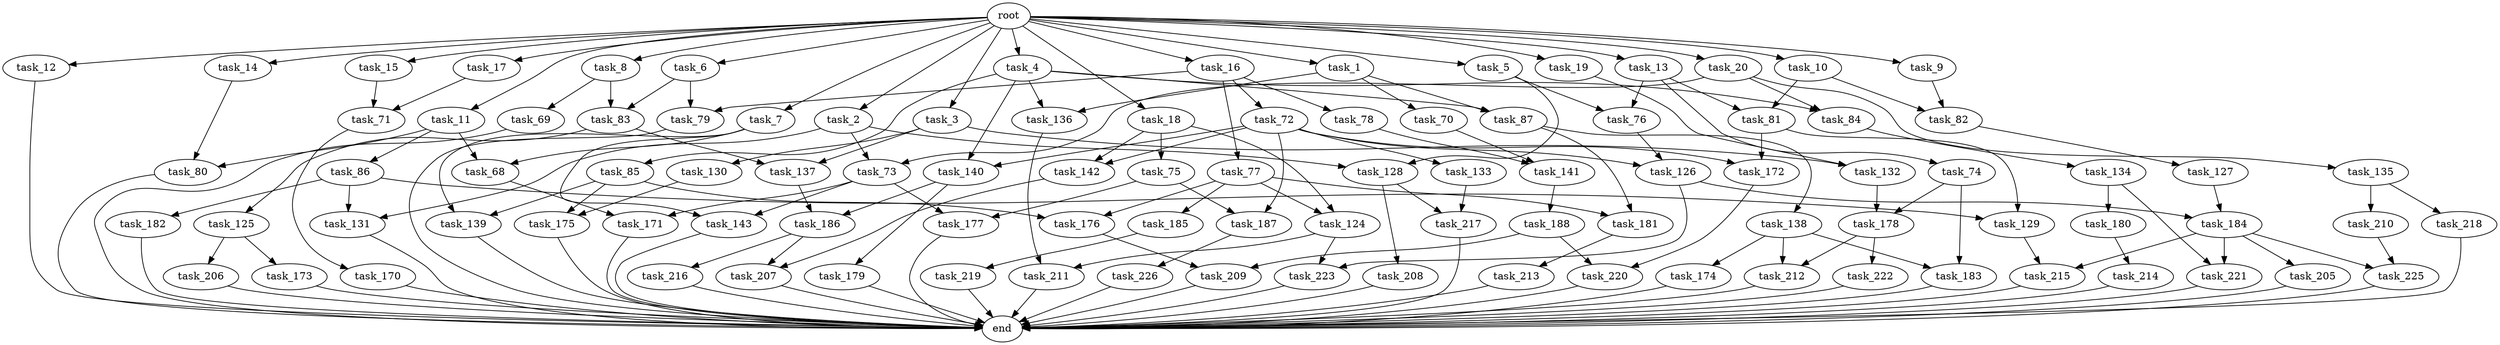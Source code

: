 digraph G {
  root [size="0.000000"];
  task_1 [size="1.024000"];
  task_2 [size="1.024000"];
  task_3 [size="1.024000"];
  task_4 [size="1.024000"];
  task_5 [size="1.024000"];
  task_6 [size="1.024000"];
  task_7 [size="1.024000"];
  task_8 [size="1.024000"];
  task_9 [size="1.024000"];
  task_10 [size="1.024000"];
  task_11 [size="1.024000"];
  task_12 [size="1.024000"];
  task_13 [size="1.024000"];
  task_14 [size="1.024000"];
  task_15 [size="1.024000"];
  task_16 [size="1.024000"];
  task_17 [size="1.024000"];
  task_18 [size="1.024000"];
  task_19 [size="1.024000"];
  task_20 [size="1.024000"];
  task_68 [size="1245540515.840000"];
  task_69 [size="309237645.312000"];
  task_70 [size="858993459.200000"];
  task_71 [size="386547056.640000"];
  task_72 [size="34359738.368000"];
  task_73 [size="1168231104.512000"];
  task_74 [size="137438953.472000"];
  task_75 [size="77309411.328000"];
  task_76 [size="687194767.360000"];
  task_77 [size="34359738.368000"];
  task_78 [size="34359738.368000"];
  task_79 [size="730144440.320000"];
  task_80 [size="1116691496.960000"];
  task_81 [size="996432412.672000"];
  task_82 [size="1408749273.088000"];
  task_83 [size="1005022347.264000"];
  task_84 [size="523986010.112000"];
  task_85 [size="214748364.800000"];
  task_86 [size="695784701.952000"];
  task_87 [size="1073741824.000000"];
  task_124 [size="111669149.696000"];
  task_125 [size="214748364.800000"];
  task_126 [size="1408749273.088000"];
  task_127 [size="137438953.472000"];
  task_128 [size="1408749273.088000"];
  task_129 [size="446676598.784000"];
  task_130 [size="34359738.368000"];
  task_131 [size="1168231104.512000"];
  task_132 [size="455266533.376000"];
  task_133 [size="858993459.200000"];
  task_134 [size="137438953.472000"];
  task_135 [size="309237645.312000"];
  task_136 [size="1073741824.000000"];
  task_137 [size="249108103.168000"];
  task_138 [size="309237645.312000"];
  task_139 [size="1408749273.088000"];
  task_140 [size="1073741824.000000"];
  task_141 [size="1245540515.840000"];
  task_142 [size="936302870.528000"];
  task_143 [size="1245540515.840000"];
  task_170 [size="549755813.888000"];
  task_171 [size="1005022347.264000"];
  task_172 [size="996432412.672000"];
  task_173 [size="34359738.368000"];
  task_174 [size="309237645.312000"];
  task_175 [size="1279900254.208000"];
  task_176 [size="893353197.568000"];
  task_177 [size="1005022347.264000"];
  task_178 [size="841813590.016000"];
  task_179 [size="214748364.800000"];
  task_180 [size="137438953.472000"];
  task_181 [size="343597383.680000"];
  task_182 [size="309237645.312000"];
  task_183 [size="730144440.320000"];
  task_184 [size="773094113.280000"];
  task_185 [size="34359738.368000"];
  task_186 [size="764504178.688000"];
  task_187 [size="1168231104.512000"];
  task_188 [size="309237645.312000"];
  task_205 [size="214748364.800000"];
  task_206 [size="34359738.368000"];
  task_207 [size="1554778161.152000"];
  task_208 [size="420906795.008000"];
  task_209 [size="1408749273.088000"];
  task_210 [size="858993459.200000"];
  task_211 [size="970662608.896000"];
  task_212 [size="1005022347.264000"];
  task_213 [size="309237645.312000"];
  task_214 [size="77309411.328000"];
  task_215 [size="910533066.752000"];
  task_216 [size="695784701.952000"];
  task_217 [size="498216206.336000"];
  task_218 [size="858993459.200000"];
  task_219 [size="34359738.368000"];
  task_220 [size="1717986918.400000"];
  task_221 [size="352187318.272000"];
  task_222 [size="695784701.952000"];
  task_223 [size="498216206.336000"];
  task_225 [size="352187318.272000"];
  task_226 [size="858993459.200000"];
  end [size="0.000000"];

  root -> task_1 [size="1.000000"];
  root -> task_2 [size="1.000000"];
  root -> task_3 [size="1.000000"];
  root -> task_4 [size="1.000000"];
  root -> task_5 [size="1.000000"];
  root -> task_6 [size="1.000000"];
  root -> task_7 [size="1.000000"];
  root -> task_8 [size="1.000000"];
  root -> task_9 [size="1.000000"];
  root -> task_10 [size="1.000000"];
  root -> task_11 [size="1.000000"];
  root -> task_12 [size="1.000000"];
  root -> task_13 [size="1.000000"];
  root -> task_14 [size="1.000000"];
  root -> task_15 [size="1.000000"];
  root -> task_16 [size="1.000000"];
  root -> task_17 [size="1.000000"];
  root -> task_18 [size="1.000000"];
  root -> task_19 [size="1.000000"];
  root -> task_20 [size="1.000000"];
  task_1 -> task_70 [size="838860800.000000"];
  task_1 -> task_87 [size="838860800.000000"];
  task_1 -> task_136 [size="838860800.000000"];
  task_2 -> task_73 [size="838860800.000000"];
  task_2 -> task_128 [size="838860800.000000"];
  task_2 -> task_131 [size="838860800.000000"];
  task_3 -> task_130 [size="33554432.000000"];
  task_3 -> task_132 [size="33554432.000000"];
  task_3 -> task_137 [size="33554432.000000"];
  task_4 -> task_84 [size="209715200.000000"];
  task_4 -> task_85 [size="209715200.000000"];
  task_4 -> task_87 [size="209715200.000000"];
  task_4 -> task_136 [size="209715200.000000"];
  task_4 -> task_140 [size="209715200.000000"];
  task_5 -> task_76 [size="536870912.000000"];
  task_5 -> task_128 [size="536870912.000000"];
  task_6 -> task_79 [size="679477248.000000"];
  task_6 -> task_83 [size="679477248.000000"];
  task_7 -> task_68 [size="536870912.000000"];
  task_7 -> task_139 [size="536870912.000000"];
  task_7 -> task_143 [size="536870912.000000"];
  task_8 -> task_69 [size="301989888.000000"];
  task_8 -> task_83 [size="301989888.000000"];
  task_9 -> task_82 [size="536870912.000000"];
  task_10 -> task_81 [size="838860800.000000"];
  task_10 -> task_82 [size="838860800.000000"];
  task_11 -> task_68 [size="679477248.000000"];
  task_11 -> task_80 [size="679477248.000000"];
  task_11 -> task_86 [size="679477248.000000"];
  task_12 -> end [size="1.000000"];
  task_13 -> task_74 [size="134217728.000000"];
  task_13 -> task_76 [size="134217728.000000"];
  task_13 -> task_81 [size="134217728.000000"];
  task_14 -> task_80 [size="411041792.000000"];
  task_15 -> task_71 [size="301989888.000000"];
  task_16 -> task_72 [size="33554432.000000"];
  task_16 -> task_77 [size="33554432.000000"];
  task_16 -> task_78 [size="33554432.000000"];
  task_16 -> task_79 [size="33554432.000000"];
  task_17 -> task_71 [size="75497472.000000"];
  task_18 -> task_75 [size="75497472.000000"];
  task_18 -> task_124 [size="75497472.000000"];
  task_18 -> task_142 [size="75497472.000000"];
  task_19 -> task_132 [size="411041792.000000"];
  task_20 -> task_73 [size="301989888.000000"];
  task_20 -> task_84 [size="301989888.000000"];
  task_20 -> task_135 [size="301989888.000000"];
  task_68 -> task_171 [size="301989888.000000"];
  task_69 -> end [size="1.000000"];
  task_70 -> task_141 [size="679477248.000000"];
  task_71 -> task_170 [size="536870912.000000"];
  task_72 -> task_126 [size="838860800.000000"];
  task_72 -> task_133 [size="838860800.000000"];
  task_72 -> task_140 [size="838860800.000000"];
  task_72 -> task_142 [size="838860800.000000"];
  task_72 -> task_172 [size="838860800.000000"];
  task_72 -> task_187 [size="838860800.000000"];
  task_73 -> task_143 [size="679477248.000000"];
  task_73 -> task_171 [size="679477248.000000"];
  task_73 -> task_177 [size="679477248.000000"];
  task_74 -> task_178 [size="411041792.000000"];
  task_74 -> task_183 [size="411041792.000000"];
  task_75 -> task_177 [size="301989888.000000"];
  task_75 -> task_187 [size="301989888.000000"];
  task_76 -> task_126 [size="536870912.000000"];
  task_77 -> task_124 [size="33554432.000000"];
  task_77 -> task_176 [size="33554432.000000"];
  task_77 -> task_181 [size="33554432.000000"];
  task_77 -> task_185 [size="33554432.000000"];
  task_78 -> task_141 [size="536870912.000000"];
  task_79 -> end [size="1.000000"];
  task_80 -> end [size="1.000000"];
  task_81 -> task_129 [size="134217728.000000"];
  task_81 -> task_172 [size="134217728.000000"];
  task_82 -> task_127 [size="134217728.000000"];
  task_83 -> task_125 [size="209715200.000000"];
  task_83 -> task_137 [size="209715200.000000"];
  task_84 -> task_134 [size="134217728.000000"];
  task_85 -> task_139 [size="838860800.000000"];
  task_85 -> task_175 [size="838860800.000000"];
  task_85 -> task_176 [size="838860800.000000"];
  task_86 -> task_129 [size="301989888.000000"];
  task_86 -> task_131 [size="301989888.000000"];
  task_86 -> task_182 [size="301989888.000000"];
  task_87 -> task_138 [size="301989888.000000"];
  task_87 -> task_181 [size="301989888.000000"];
  task_124 -> task_211 [size="411041792.000000"];
  task_124 -> task_223 [size="411041792.000000"];
  task_125 -> task_173 [size="33554432.000000"];
  task_125 -> task_206 [size="33554432.000000"];
  task_126 -> task_184 [size="75497472.000000"];
  task_126 -> task_223 [size="75497472.000000"];
  task_127 -> task_184 [size="679477248.000000"];
  task_128 -> task_208 [size="411041792.000000"];
  task_128 -> task_217 [size="411041792.000000"];
  task_129 -> task_215 [size="679477248.000000"];
  task_130 -> task_175 [size="411041792.000000"];
  task_131 -> end [size="1.000000"];
  task_132 -> task_178 [size="411041792.000000"];
  task_133 -> task_217 [size="75497472.000000"];
  task_134 -> task_180 [size="134217728.000000"];
  task_134 -> task_221 [size="134217728.000000"];
  task_135 -> task_210 [size="838860800.000000"];
  task_135 -> task_218 [size="838860800.000000"];
  task_136 -> task_211 [size="536870912.000000"];
  task_137 -> task_186 [size="536870912.000000"];
  task_138 -> task_174 [size="301989888.000000"];
  task_138 -> task_183 [size="301989888.000000"];
  task_138 -> task_212 [size="301989888.000000"];
  task_139 -> end [size="1.000000"];
  task_140 -> task_179 [size="209715200.000000"];
  task_140 -> task_186 [size="209715200.000000"];
  task_141 -> task_188 [size="301989888.000000"];
  task_142 -> task_207 [size="838860800.000000"];
  task_143 -> end [size="1.000000"];
  task_170 -> end [size="1.000000"];
  task_171 -> end [size="1.000000"];
  task_172 -> task_220 [size="838860800.000000"];
  task_173 -> end [size="1.000000"];
  task_174 -> end [size="1.000000"];
  task_175 -> end [size="1.000000"];
  task_176 -> task_209 [size="536870912.000000"];
  task_177 -> end [size="1.000000"];
  task_178 -> task_212 [size="679477248.000000"];
  task_178 -> task_222 [size="679477248.000000"];
  task_179 -> end [size="1.000000"];
  task_180 -> task_214 [size="75497472.000000"];
  task_181 -> task_213 [size="301989888.000000"];
  task_182 -> end [size="1.000000"];
  task_183 -> end [size="1.000000"];
  task_184 -> task_205 [size="209715200.000000"];
  task_184 -> task_215 [size="209715200.000000"];
  task_184 -> task_221 [size="209715200.000000"];
  task_184 -> task_225 [size="209715200.000000"];
  task_185 -> task_219 [size="33554432.000000"];
  task_186 -> task_207 [size="679477248.000000"];
  task_186 -> task_216 [size="679477248.000000"];
  task_187 -> task_226 [size="838860800.000000"];
  task_188 -> task_209 [size="838860800.000000"];
  task_188 -> task_220 [size="838860800.000000"];
  task_205 -> end [size="1.000000"];
  task_206 -> end [size="1.000000"];
  task_207 -> end [size="1.000000"];
  task_208 -> end [size="1.000000"];
  task_209 -> end [size="1.000000"];
  task_210 -> task_225 [size="134217728.000000"];
  task_211 -> end [size="1.000000"];
  task_212 -> end [size="1.000000"];
  task_213 -> end [size="1.000000"];
  task_214 -> end [size="1.000000"];
  task_215 -> end [size="1.000000"];
  task_216 -> end [size="1.000000"];
  task_217 -> end [size="1.000000"];
  task_218 -> end [size="1.000000"];
  task_219 -> end [size="1.000000"];
  task_220 -> end [size="1.000000"];
  task_221 -> end [size="1.000000"];
  task_222 -> end [size="1.000000"];
  task_223 -> end [size="1.000000"];
  task_225 -> end [size="1.000000"];
  task_226 -> end [size="1.000000"];
}
